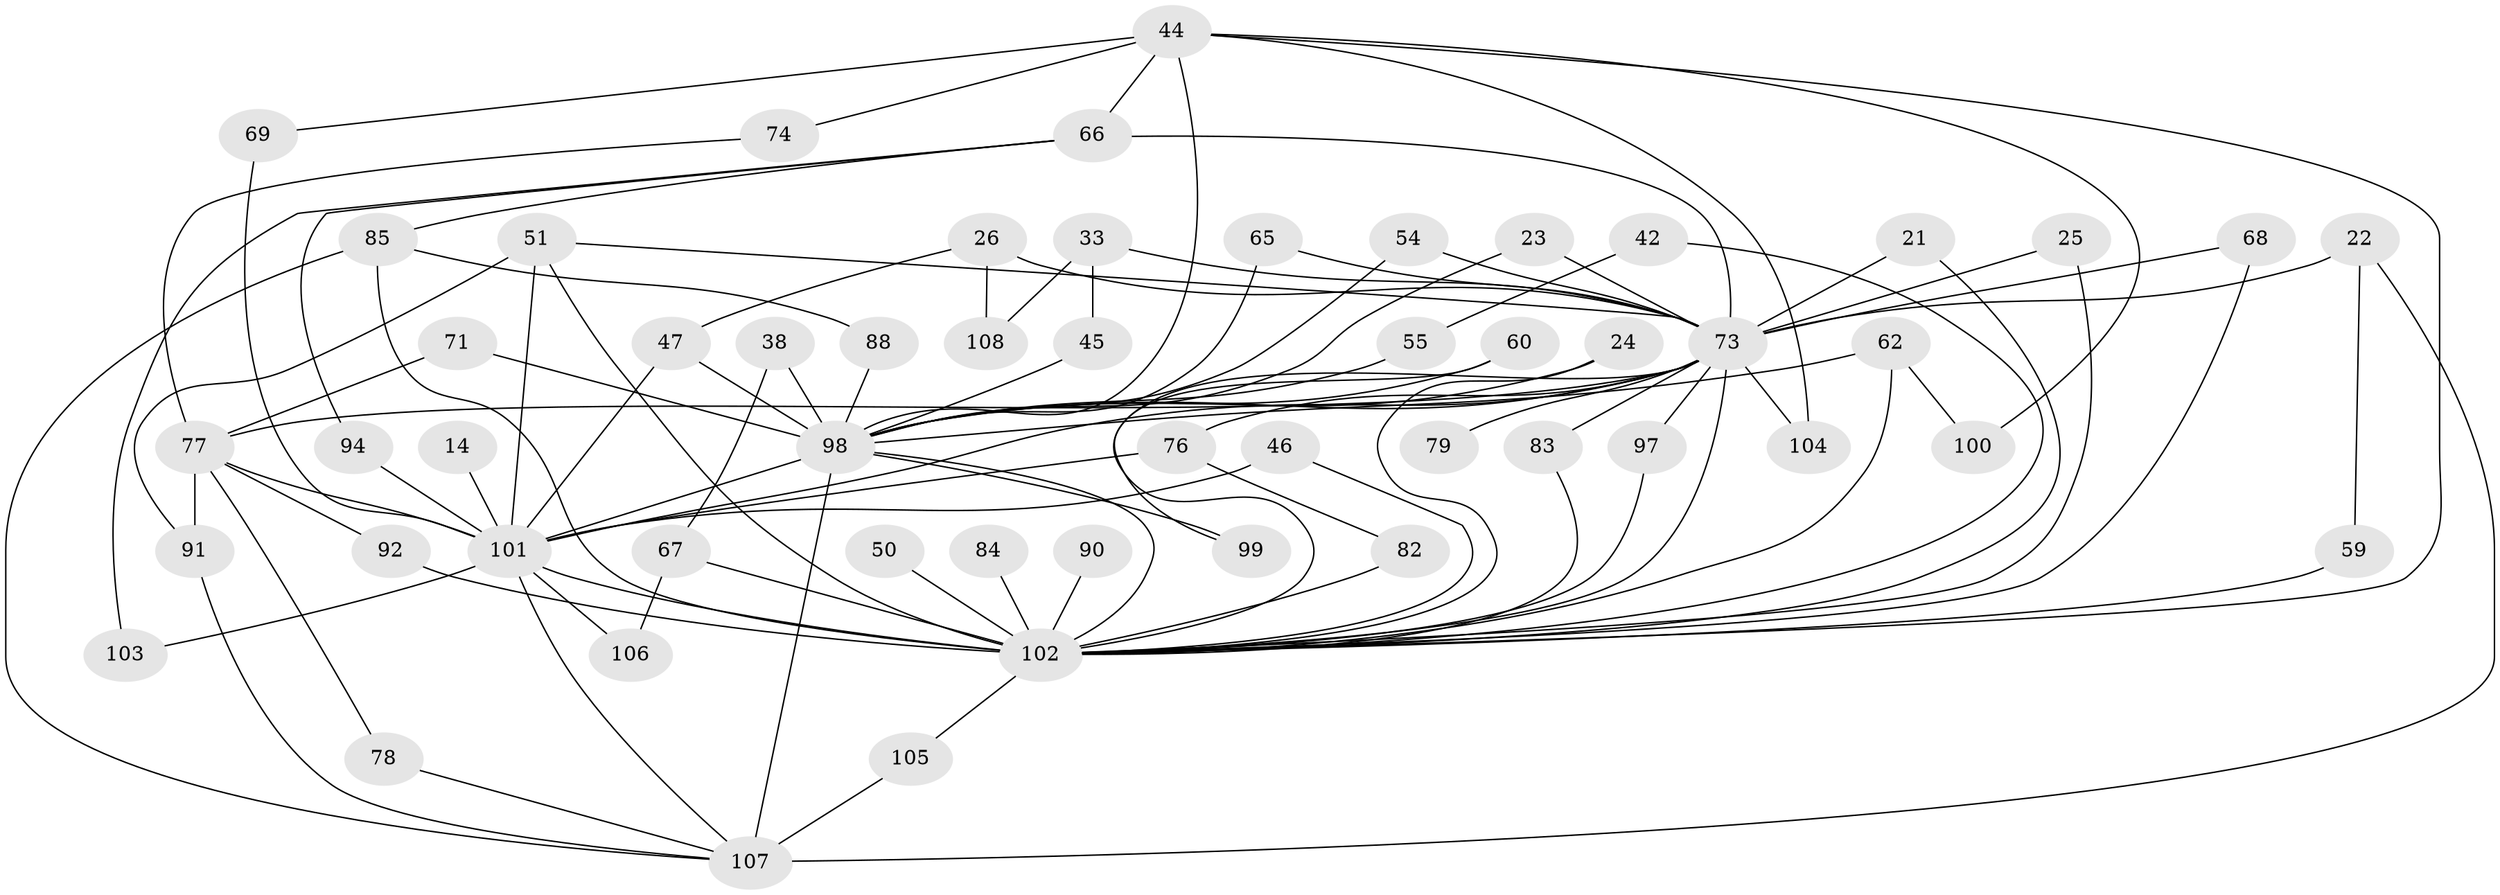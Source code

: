 // original degree distribution, {17: 0.027777777777777776, 25: 0.018518518518518517, 22: 0.009259259259259259, 14: 0.009259259259259259, 21: 0.009259259259259259, 32: 0.009259259259259259, 29: 0.009259259259259259, 4: 0.1111111111111111, 3: 0.16666666666666666, 2: 0.5740740740740741, 5: 0.027777777777777776, 6: 0.009259259259259259, 8: 0.018518518518518517}
// Generated by graph-tools (version 1.1) at 2025/43/03/09/25 04:43:03]
// undirected, 54 vertices, 101 edges
graph export_dot {
graph [start="1"]
  node [color=gray90,style=filled];
  14;
  21;
  22;
  23;
  24;
  25;
  26;
  33;
  38;
  42 [super="+28"];
  44 [super="+36"];
  45;
  46 [super="+30"];
  47 [super="+39"];
  50;
  51 [super="+31+49"];
  54;
  55;
  59;
  60 [super="+12"];
  62 [super="+40"];
  65;
  66 [super="+41"];
  67 [super="+15"];
  68;
  69;
  71;
  73 [super="+10"];
  74;
  76 [super="+37"];
  77 [super="+48+72+52"];
  78;
  79;
  82;
  83;
  84;
  85 [super="+57+64"];
  88;
  90;
  91 [super="+53"];
  92;
  94;
  97 [super="+93"];
  98 [super="+95"];
  99;
  100;
  101 [super="+13+9+87"];
  102 [super="+75"];
  103;
  104;
  105;
  106;
  107 [super="+80+96"];
  108;
  14 -- 101 [weight=2];
  21 -- 73;
  21 -- 102;
  22 -- 59;
  22 -- 73 [weight=2];
  22 -- 107;
  23 -- 73;
  23 -- 98;
  24 -- 98;
  24 -- 102;
  25 -- 73;
  25 -- 102;
  26 -- 108;
  26 -- 47;
  26 -- 73 [weight=2];
  33 -- 45;
  33 -- 108;
  33 -- 73 [weight=2];
  38 -- 67;
  38 -- 98;
  42 -- 55;
  42 -- 102 [weight=3];
  44 -- 100;
  44 -- 66;
  44 -- 69;
  44 -- 74;
  44 -- 104;
  44 -- 98 [weight=2];
  44 -- 102 [weight=2];
  45 -- 98;
  46 -- 101;
  46 -- 102 [weight=2];
  47 -- 101;
  47 -- 98;
  50 -- 102;
  51 -- 91;
  51 -- 101 [weight=2];
  51 -- 102;
  51 -- 73;
  54 -- 73;
  54 -- 98;
  55 -- 98;
  59 -- 102;
  60 -- 98;
  60 -- 102 [weight=2];
  62 -- 100;
  62 -- 98;
  62 -- 102 [weight=2];
  65 -- 73;
  65 -- 98;
  66 -- 103;
  66 -- 94;
  66 -- 85;
  66 -- 73 [weight=3];
  67 -- 106;
  67 -- 102 [weight=3];
  68 -- 73;
  68 -- 102;
  69 -- 101;
  71 -- 77;
  71 -- 98;
  73 -- 101 [weight=10];
  73 -- 76 [weight=2];
  73 -- 77 [weight=2];
  73 -- 79;
  73 -- 83;
  73 -- 97 [weight=2];
  73 -- 99;
  73 -- 104;
  73 -- 98 [weight=4];
  73 -- 102 [weight=4];
  74 -- 77;
  76 -- 82;
  76 -- 101;
  77 -- 92;
  77 -- 78;
  77 -- 91;
  77 -- 101 [weight=3];
  78 -- 107;
  82 -- 102;
  83 -- 102;
  84 -- 102 [weight=2];
  85 -- 107 [weight=2];
  85 -- 88;
  85 -- 102 [weight=4];
  88 -- 98;
  90 -- 102;
  91 -- 107;
  92 -- 102;
  94 -- 101;
  97 -- 102;
  98 -- 101 [weight=16];
  98 -- 99;
  98 -- 107 [weight=5];
  98 -- 102 [weight=4];
  101 -- 102 [weight=15];
  101 -- 103;
  101 -- 106;
  101 -- 107 [weight=2];
  102 -- 105;
  105 -- 107;
}
